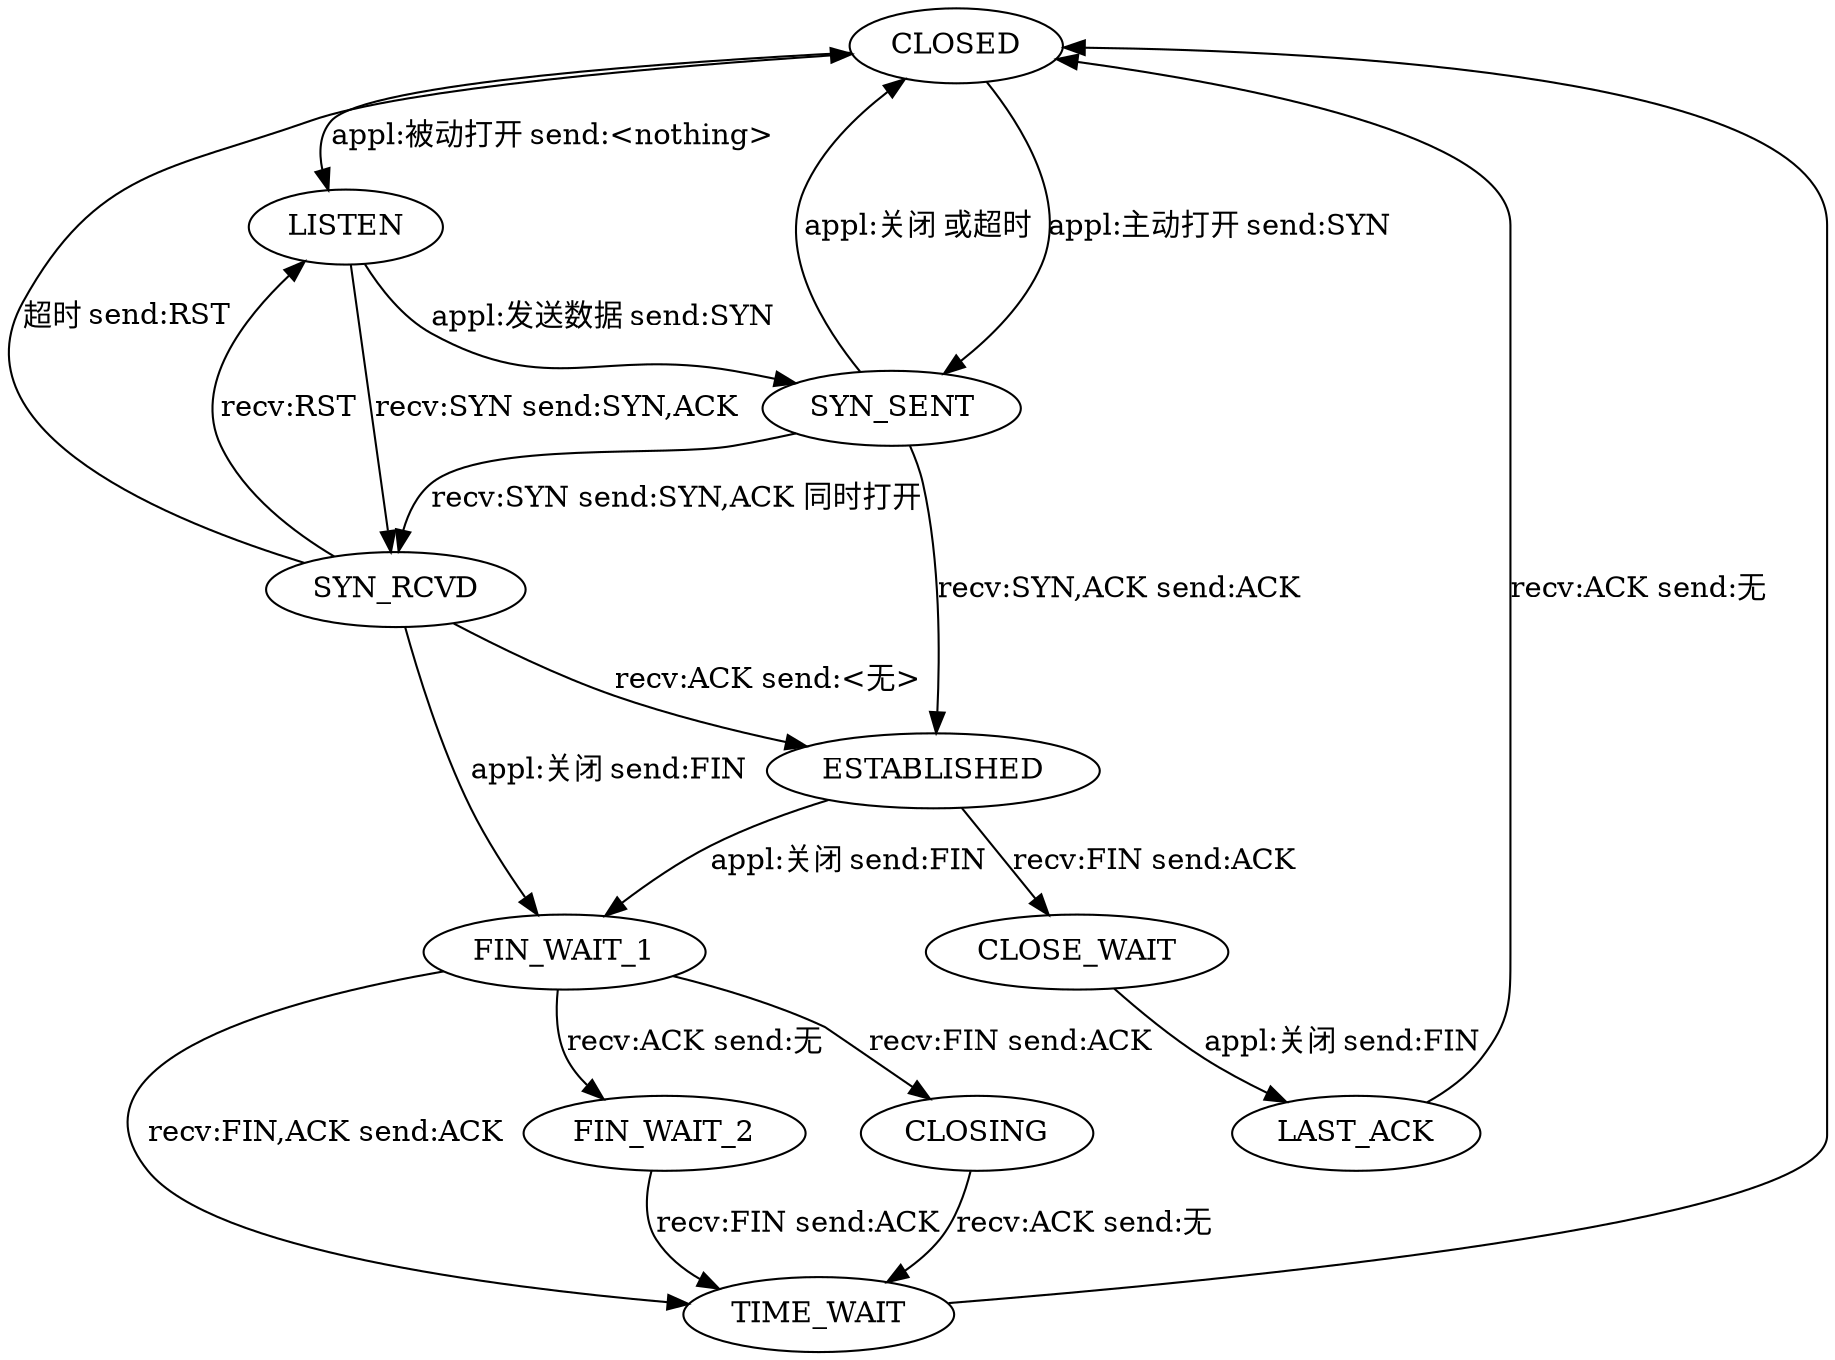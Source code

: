 digraph tcp_state {
    CLOSED ;
    LISTEN;
    SYN_RCVD;
    SYN_SENT;
    ESTABLISHED;
    FIN_WAIT_1;
    FIN_WAIT_2;
    CLOSING;
    TIME_WAIT;
    CLOSE_WAIT;
    LAST_ACK;

    CLOSED -> LISTEN [label="appl:被动打开 send:<nothing>"];
    CLOSED -> SYN_SENT [label="appl:主动打开 send:SYN"];
    LISTEN -> SYN_RCVD [label="recv:SYN send:SYN,ACK"];
    LISTEN -> SYN_SENT [label="appl:发送数据 send:SYN"];
    SYN_RCVD -> LISTEN [label="recv:RST"];
    SYN_RCVD -> CLOSED [label="超时 send:RST"];
    SYN_RCVD -> FIN_WAIT_1 [label="appl:关闭 send:FIN"];
    SYN_RCVD -> ESTABLISHED [label="recv:ACK send:<无>"];
    SYN_SENT -> SYN_RCVD [label="recv:SYN send:SYN,ACK 同时打开"];
    SYN_SENT -> CLOSED [label="appl:关闭 或超时"];
    SYN_SENT -> ESTABLISHED [label="recv:SYN,ACK send:ACK"];
    ESTABLISHED -> CLOSE_WAIT [label="recv:FIN send:ACK"];
    ESTABLISHED -> FIN_WAIT_1 [label="appl:关闭 send:FIN"];
    CLOSE_WAIT -> LAST_ACK [label="appl:关闭 send:FIN"];
    LAST_ACK -> CLOSED [label="recv:ACK send:无"];
    FIN_WAIT_1 -> CLOSING [label="recv:FIN send:ACK"];
    FIN_WAIT_1 -> TIME_WAIT [label="recv:FIN,ACK send:ACK"];
    FIN_WAIT_1 -> FIN_WAIT_2 [label="recv:ACK send:无"];
    CLOSING -> TIME_WAIT [label="recv:ACK send:无"];
    FIN_WAIT_2 -> TIME_WAIT [label="recv:FIN send:ACK"];
    TIME_WAIT -> CLOSED ;
}
